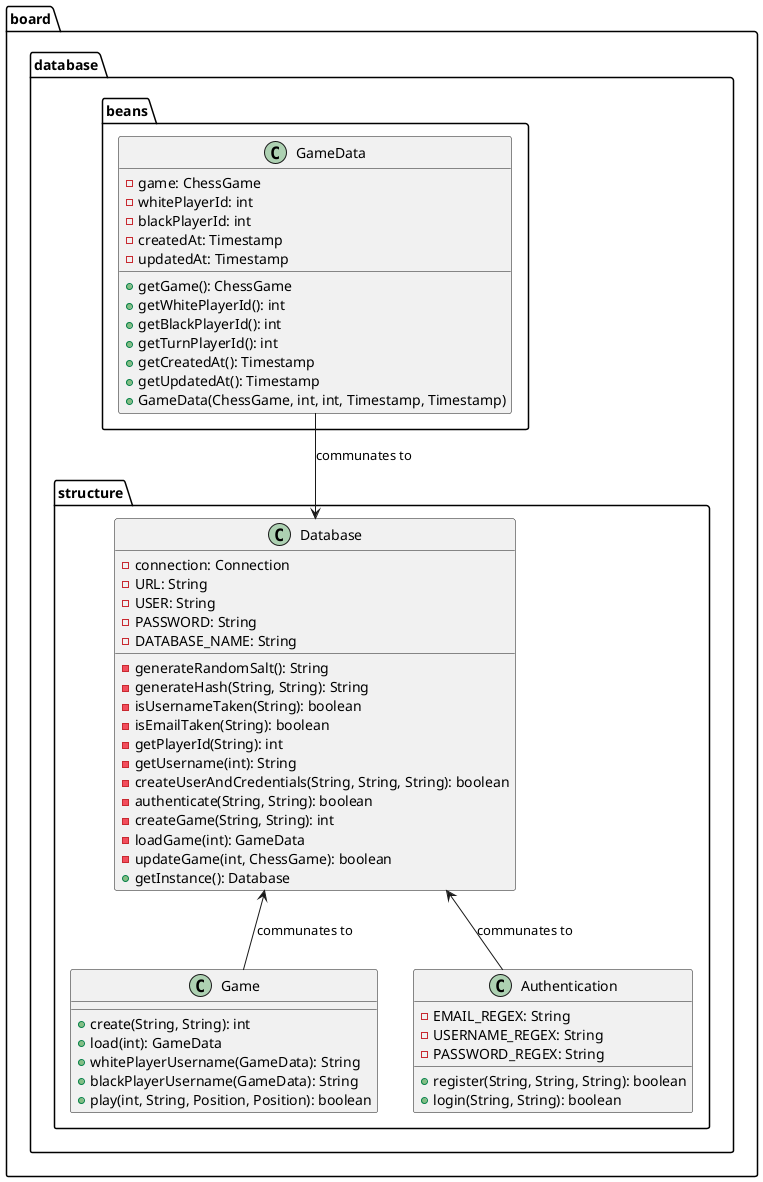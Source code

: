 @startuml database-java

package board{
    package database {
        package beans{
        }

        package structure {
        }
    }
}

class board.database.beans.GameData {
    - game: ChessGame
    - whitePlayerId: int
    - blackPlayerId: int
    - createdAt: Timestamp
    - updatedAt: Timestamp
    + getGame(): ChessGame
    + getWhitePlayerId(): int
    + getBlackPlayerId(): int
    + getTurnPlayerId(): int
    + getCreatedAt(): Timestamp
    + getUpdatedAt(): Timestamp
    + GameData(ChessGame, int, int, Timestamp, Timestamp)
}

class board.database.structure.Database {
    - connection: Connection
    - URL: String
    - USER: String
    - PASSWORD: String
    - DATABASE_NAME: String
    - generateRandomSalt(): String
    - generateHash(String, String): String
    - isUsernameTaken(String): boolean
    - isEmailTaken(String): boolean
    - getPlayerId(String): int
    - getUsername(int): String
    - createUserAndCredentials(String, String, String): boolean
    - authenticate(String, String): boolean
    - createGame(String, String): int
    - loadGame(int): GameData
    - updateGame(int, ChessGame): boolean
    + getInstance(): Database
}

class board.database.structure.Game {
    + create(String, String): int
    + load(int): GameData
    + whitePlayerUsername(GameData): String
    + blackPlayerUsername(GameData): String
    + play(int, String, Position, Position): boolean
}

class board.database.structure.Authentication {
    - EMAIL_REGEX: String
    - USERNAME_REGEX: String
    - PASSWORD_REGEX: String
    + register(String, String, String): boolean
    + login(String, String): boolean
}

board.database.beans.GameData --> board.database.structure.Database : communates to
board.database.structure.Database <-- board.database.structure.Game : communates to
board.database.structure.Database <-- board.database.structure.Authentication : communates to


@enduml
